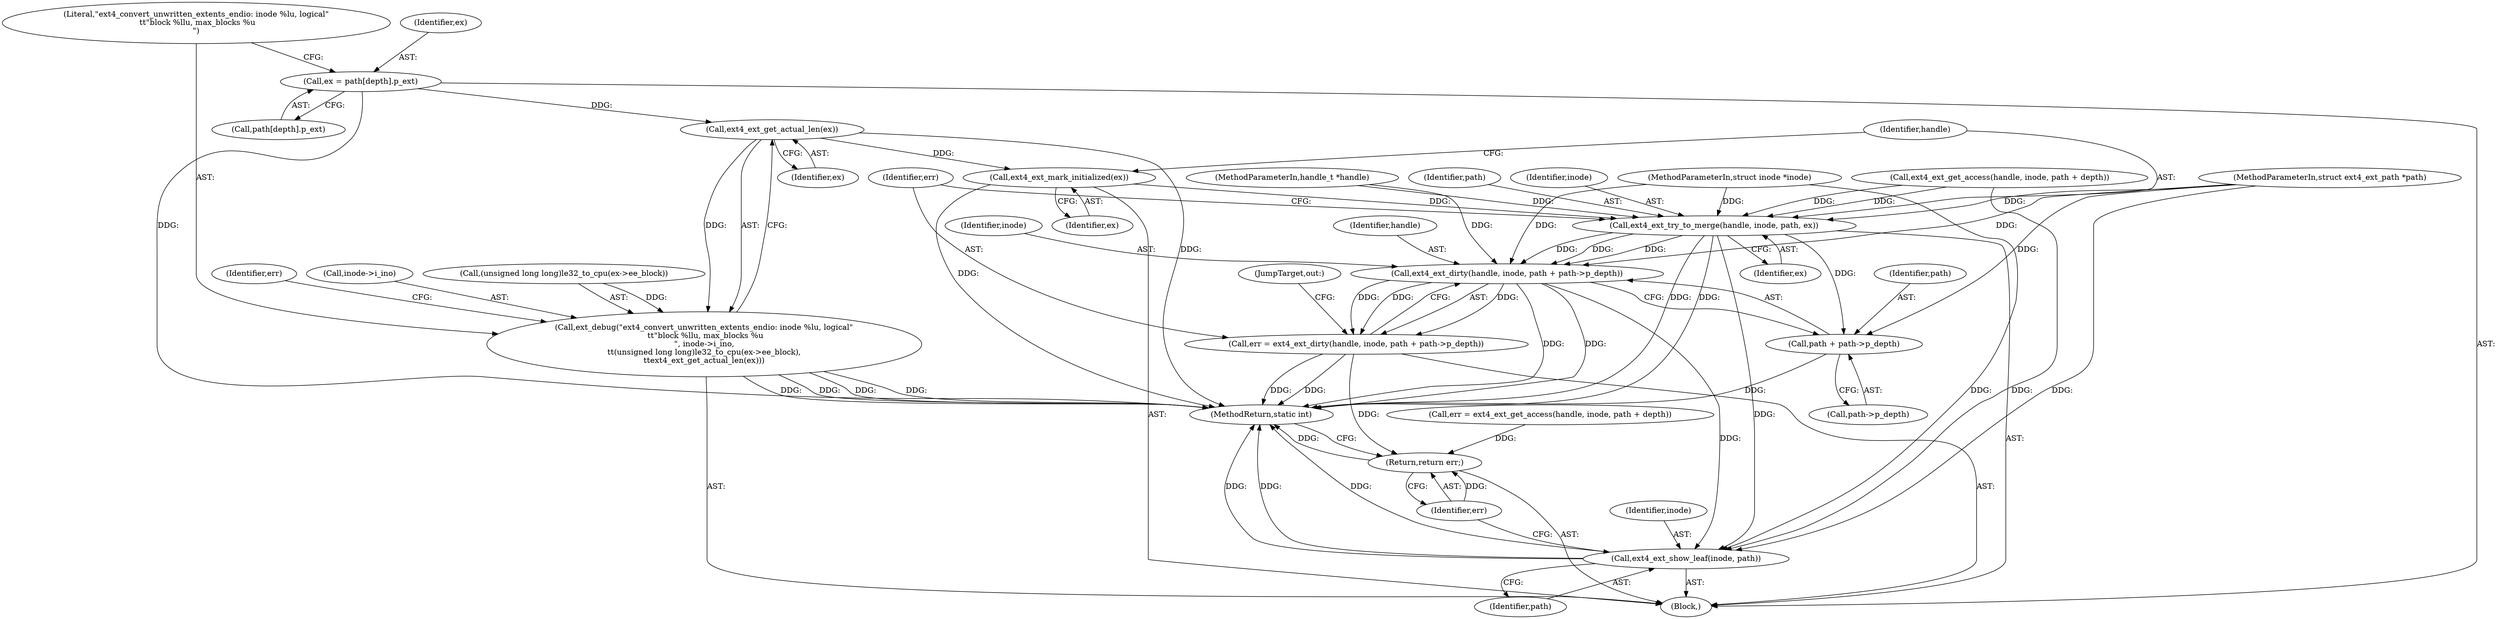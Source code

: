 digraph "1_linux_dee1f973ca341c266229faa5a1a5bb268bed3531@array" {
"1000118" [label="(Call,ex = path[depth].p_ext)"];
"1000136" [label="(Call,ext4_ext_get_actual_len(ex))"];
"1000125" [label="(Call,ext_debug(\"ext4_convert_unwritten_extents_endio: inode %lu, logical\"\n \t\t\"block %llu, max_blocks %u\n\", inode->i_ino,\n\t\t(unsigned long long)le32_to_cpu(ex->ee_block),\n\t\text4_ext_get_actual_len(ex)))"];
"1000149" [label="(Call,ext4_ext_mark_initialized(ex))"];
"1000151" [label="(Call,ext4_ext_try_to_merge(handle, inode, path, ex))"];
"1000158" [label="(Call,ext4_ext_dirty(handle, inode, path + path->p_depth))"];
"1000156" [label="(Call,err = ext4_ext_dirty(handle, inode, path + path->p_depth))"];
"1000170" [label="(Return,return err;)"];
"1000167" [label="(Call,ext4_ext_show_leaf(inode, path))"];
"1000161" [label="(Call,path + path->p_depth)"];
"1000167" [label="(Call,ext4_ext_show_leaf(inode, path))"];
"1000169" [label="(Identifier,path)"];
"1000168" [label="(Identifier,inode)"];
"1000137" [label="(Identifier,ex)"];
"1000159" [label="(Identifier,handle)"];
"1000151" [label="(Call,ext4_ext_try_to_merge(handle, inode, path, ex))"];
"1000104" [label="(MethodParameterIn,handle_t *handle)"];
"1000172" [label="(MethodReturn,static int)"];
"1000118" [label="(Call,ex = path[depth].p_ext)"];
"1000155" [label="(Identifier,ex)"];
"1000120" [label="(Call,path[depth].p_ext)"];
"1000153" [label="(Identifier,inode)"];
"1000150" [label="(Identifier,ex)"];
"1000152" [label="(Identifier,handle)"];
"1000106" [label="(MethodParameterIn,struct ext4_ext_path *path)"];
"1000156" [label="(Call,err = ext4_ext_dirty(handle, inode, path + path->p_depth))"];
"1000140" [label="(Call,ext4_ext_get_access(handle, inode, path + depth))"];
"1000125" [label="(Call,ext_debug(\"ext4_convert_unwritten_extents_endio: inode %lu, logical\"\n \t\t\"block %llu, max_blocks %u\n\", inode->i_ino,\n\t\t(unsigned long long)le32_to_cpu(ex->ee_block),\n\t\text4_ext_get_actual_len(ex)))"];
"1000130" [label="(Call,(unsigned long long)le32_to_cpu(ex->ee_block))"];
"1000136" [label="(Call,ext4_ext_get_actual_len(ex))"];
"1000171" [label="(Identifier,err)"];
"1000163" [label="(Call,path->p_depth)"];
"1000162" [label="(Identifier,path)"];
"1000160" [label="(Identifier,inode)"];
"1000127" [label="(Call,inode->i_ino)"];
"1000166" [label="(JumpTarget,out:)"];
"1000126" [label="(Literal,\"ext4_convert_unwritten_extents_endio: inode %lu, logical\"\n \t\t\"block %llu, max_blocks %u\n\")"];
"1000158" [label="(Call,ext4_ext_dirty(handle, inode, path + path->p_depth))"];
"1000154" [label="(Identifier,path)"];
"1000157" [label="(Identifier,err)"];
"1000105" [label="(MethodParameterIn,struct inode *inode)"];
"1000139" [label="(Identifier,err)"];
"1000170" [label="(Return,return err;)"];
"1000149" [label="(Call,ext4_ext_mark_initialized(ex))"];
"1000119" [label="(Identifier,ex)"];
"1000107" [label="(Block,)"];
"1000161" [label="(Call,path + path->p_depth)"];
"1000138" [label="(Call,err = ext4_ext_get_access(handle, inode, path + depth))"];
"1000118" -> "1000107"  [label="AST: "];
"1000118" -> "1000120"  [label="CFG: "];
"1000119" -> "1000118"  [label="AST: "];
"1000120" -> "1000118"  [label="AST: "];
"1000126" -> "1000118"  [label="CFG: "];
"1000118" -> "1000172"  [label="DDG: "];
"1000118" -> "1000136"  [label="DDG: "];
"1000136" -> "1000125"  [label="AST: "];
"1000136" -> "1000137"  [label="CFG: "];
"1000137" -> "1000136"  [label="AST: "];
"1000125" -> "1000136"  [label="CFG: "];
"1000136" -> "1000172"  [label="DDG: "];
"1000136" -> "1000125"  [label="DDG: "];
"1000136" -> "1000149"  [label="DDG: "];
"1000125" -> "1000107"  [label="AST: "];
"1000126" -> "1000125"  [label="AST: "];
"1000127" -> "1000125"  [label="AST: "];
"1000130" -> "1000125"  [label="AST: "];
"1000139" -> "1000125"  [label="CFG: "];
"1000125" -> "1000172"  [label="DDG: "];
"1000125" -> "1000172"  [label="DDG: "];
"1000125" -> "1000172"  [label="DDG: "];
"1000125" -> "1000172"  [label="DDG: "];
"1000130" -> "1000125"  [label="DDG: "];
"1000149" -> "1000107"  [label="AST: "];
"1000149" -> "1000150"  [label="CFG: "];
"1000150" -> "1000149"  [label="AST: "];
"1000152" -> "1000149"  [label="CFG: "];
"1000149" -> "1000172"  [label="DDG: "];
"1000149" -> "1000151"  [label="DDG: "];
"1000151" -> "1000107"  [label="AST: "];
"1000151" -> "1000155"  [label="CFG: "];
"1000152" -> "1000151"  [label="AST: "];
"1000153" -> "1000151"  [label="AST: "];
"1000154" -> "1000151"  [label="AST: "];
"1000155" -> "1000151"  [label="AST: "];
"1000157" -> "1000151"  [label="CFG: "];
"1000151" -> "1000172"  [label="DDG: "];
"1000151" -> "1000172"  [label="DDG: "];
"1000140" -> "1000151"  [label="DDG: "];
"1000140" -> "1000151"  [label="DDG: "];
"1000104" -> "1000151"  [label="DDG: "];
"1000105" -> "1000151"  [label="DDG: "];
"1000106" -> "1000151"  [label="DDG: "];
"1000151" -> "1000158"  [label="DDG: "];
"1000151" -> "1000158"  [label="DDG: "];
"1000151" -> "1000158"  [label="DDG: "];
"1000151" -> "1000161"  [label="DDG: "];
"1000151" -> "1000167"  [label="DDG: "];
"1000158" -> "1000156"  [label="AST: "];
"1000158" -> "1000161"  [label="CFG: "];
"1000159" -> "1000158"  [label="AST: "];
"1000160" -> "1000158"  [label="AST: "];
"1000161" -> "1000158"  [label="AST: "];
"1000156" -> "1000158"  [label="CFG: "];
"1000158" -> "1000172"  [label="DDG: "];
"1000158" -> "1000172"  [label="DDG: "];
"1000158" -> "1000156"  [label="DDG: "];
"1000158" -> "1000156"  [label="DDG: "];
"1000158" -> "1000156"  [label="DDG: "];
"1000104" -> "1000158"  [label="DDG: "];
"1000105" -> "1000158"  [label="DDG: "];
"1000106" -> "1000158"  [label="DDG: "];
"1000158" -> "1000167"  [label="DDG: "];
"1000156" -> "1000107"  [label="AST: "];
"1000157" -> "1000156"  [label="AST: "];
"1000166" -> "1000156"  [label="CFG: "];
"1000156" -> "1000172"  [label="DDG: "];
"1000156" -> "1000172"  [label="DDG: "];
"1000156" -> "1000170"  [label="DDG: "];
"1000170" -> "1000107"  [label="AST: "];
"1000170" -> "1000171"  [label="CFG: "];
"1000171" -> "1000170"  [label="AST: "];
"1000172" -> "1000170"  [label="CFG: "];
"1000170" -> "1000172"  [label="DDG: "];
"1000171" -> "1000170"  [label="DDG: "];
"1000138" -> "1000170"  [label="DDG: "];
"1000167" -> "1000107"  [label="AST: "];
"1000167" -> "1000169"  [label="CFG: "];
"1000168" -> "1000167"  [label="AST: "];
"1000169" -> "1000167"  [label="AST: "];
"1000171" -> "1000167"  [label="CFG: "];
"1000167" -> "1000172"  [label="DDG: "];
"1000167" -> "1000172"  [label="DDG: "];
"1000167" -> "1000172"  [label="DDG: "];
"1000140" -> "1000167"  [label="DDG: "];
"1000105" -> "1000167"  [label="DDG: "];
"1000106" -> "1000167"  [label="DDG: "];
"1000161" -> "1000163"  [label="CFG: "];
"1000162" -> "1000161"  [label="AST: "];
"1000163" -> "1000161"  [label="AST: "];
"1000161" -> "1000172"  [label="DDG: "];
"1000106" -> "1000161"  [label="DDG: "];
}
